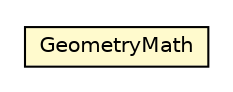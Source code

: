 #!/usr/local/bin/dot
#
# Class diagram 
# Generated by UMLGraph version R5_6-24-gf6e263 (http://www.umlgraph.org/)
#

digraph G {
	edge [fontname="Helvetica",fontsize=10,labelfontname="Helvetica",labelfontsize=10];
	node [fontname="Helvetica",fontsize=10,shape=plaintext];
	nodesep=0.25;
	ranksep=0.5;
	// org.osmdroid.util.GeometryMath
	c8823 [label=<<table title="org.osmdroid.util.GeometryMath" border="0" cellborder="1" cellspacing="0" cellpadding="2" port="p" bgcolor="lemonChiffon" href="./GeometryMath.html">
		<tr><td><table border="0" cellspacing="0" cellpadding="1">
<tr><td align="center" balign="center"> GeometryMath </td></tr>
		</table></td></tr>
		</table>>, URL="./GeometryMath.html", fontname="Helvetica", fontcolor="black", fontsize=10.0];
}

